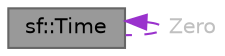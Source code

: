 digraph "sf::Time"
{
 // LATEX_PDF_SIZE
  bgcolor="transparent";
  edge [fontname=Helvetica,fontsize=10,labelfontname=Helvetica,labelfontsize=10];
  node [fontname=Helvetica,fontsize=10,shape=box,height=0.2,width=0.4];
  Node1 [id="Node000001",label="sf::Time",height=0.2,width=0.4,color="gray40", fillcolor="grey60", style="filled", fontcolor="black",tooltip="Represents a time value."];
  Node1 -> Node1 [id="edge1_Node000001_Node000001",dir="back",color="darkorchid3",style="dashed",tooltip=" ",label=" Zero",fontcolor="grey" ];
}
